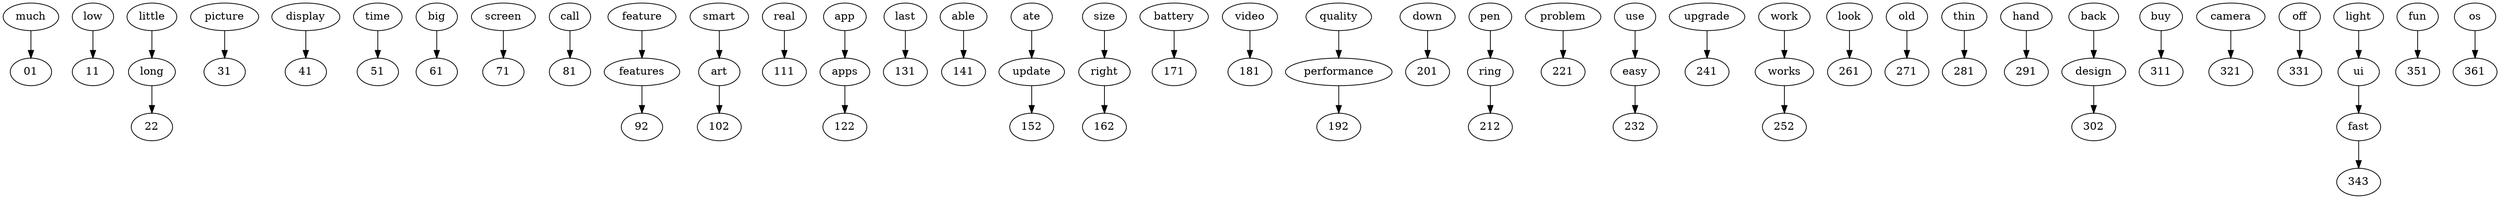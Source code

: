 digraph G {
	compound=true
	00 [label=much]
	10 [label=low]
	20 [label=little]
	21 [label=long]
	30 [label=picture]
	40 [label=display]
	50 [label=time]
	60 [label=big]
	70 [label=screen]
	80 [label=call]
	90 [label=feature]
	91 [label=features]
	100 [label=smart]
	101 [label=art]
	110 [label=real]
	120 [label=app]
	121 [label=apps]
	130 [label=last]
	140 [label=able]
	150 [label=ate]
	151 [label=update]
	160 [label=size]
	161 [label=right]
	170 [label=battery]
	180 [label=video]
	190 [label=quality]
	191 [label=performance]
	200 [label=down]
	210 [label=pen]
	211 [label=ring]
	220 [label=problem]
	230 [label=use]
	231 [label=easy]
	240 [label=upgrade]
	250 [label=work]
	251 [label=works]
	260 [label=look]
	270 [label=old]
	280 [label=thin]
	290 [label=hand]
	300 [label=back]
	301 [label=design]
	310 [label=buy]
	320 [label=camera]
	330 [label=off]
	340 [label=light]
	341 [label=ui]
	342 [label=fast]
	350 [label=fun]
	360 [label=os]
	00 -> 01
	10 -> 11
	20 -> 21
	21 -> 22
	30 -> 31
	40 -> 41
	50 -> 51
	60 -> 61
	70 -> 71
	80 -> 81
	90 -> 91
	91 -> 92
	100 -> 101
	101 -> 102
	110 -> 111
	120 -> 121
	121 -> 122
	130 -> 131
	140 -> 141
	150 -> 151
	151 -> 152
	160 -> 161
	161 -> 162
	170 -> 171
	180 -> 181
	190 -> 191
	191 -> 192
	200 -> 201
	210 -> 211
	211 -> 212
	220 -> 221
	230 -> 231
	231 -> 232
	240 -> 241
	250 -> 251
	251 -> 252
	260 -> 261
	270 -> 271
	280 -> 281
	290 -> 291
	300 -> 301
	301 -> 302
	310 -> 311
	320 -> 321
	330 -> 331
	340 -> 341
	341 -> 342
	342 -> 343
	350 -> 351
	360 -> 361
}
